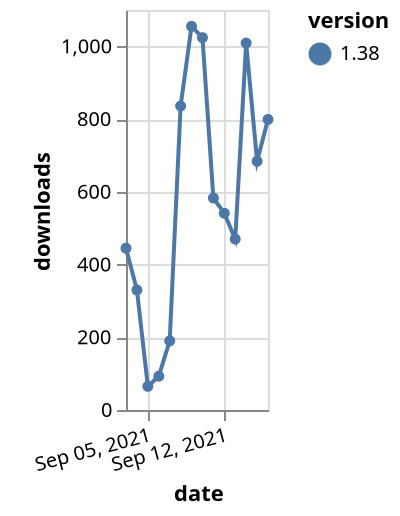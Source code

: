 {"$schema": "https://vega.github.io/schema/vega-lite/v5.json", "description": "A simple bar chart with embedded data.", "data": {"values": [{"date": "2021-09-03", "total": 275664, "delta": 445, "version": "1.38"}, {"date": "2021-09-04", "total": 275994, "delta": 330, "version": "1.38"}, {"date": "2021-09-05", "total": 276059, "delta": 65, "version": "1.38"}, {"date": "2021-09-06", "total": 276152, "delta": 93, "version": "1.38"}, {"date": "2021-09-07", "total": 276342, "delta": 190, "version": "1.38"}, {"date": "2021-09-08", "total": 277178, "delta": 836, "version": "1.38"}, {"date": "2021-09-09", "total": 278233, "delta": 1055, "version": "1.38"}, {"date": "2021-09-10", "total": 279257, "delta": 1024, "version": "1.38"}, {"date": "2021-09-11", "total": 279840, "delta": 583, "version": "1.38"}, {"date": "2021-09-12", "total": 280381, "delta": 541, "version": "1.38"}, {"date": "2021-09-13", "total": 280851, "delta": 470, "version": "1.38"}, {"date": "2021-09-14", "total": 281860, "delta": 1009, "version": "1.38"}, {"date": "2021-09-15", "total": 282544, "delta": 684, "version": "1.38"}, {"date": "2021-09-16", "total": 283343, "delta": 799, "version": "1.38"}]}, "width": "container", "mark": {"type": "line", "point": {"filled": true}}, "encoding": {"x": {"field": "date", "type": "temporal", "timeUnit": "yearmonthdate", "title": "date", "axis": {"labelAngle": -15}}, "y": {"field": "delta", "type": "quantitative", "title": "downloads"}, "color": {"field": "version", "type": "nominal"}, "tooltip": {"field": "delta"}}}